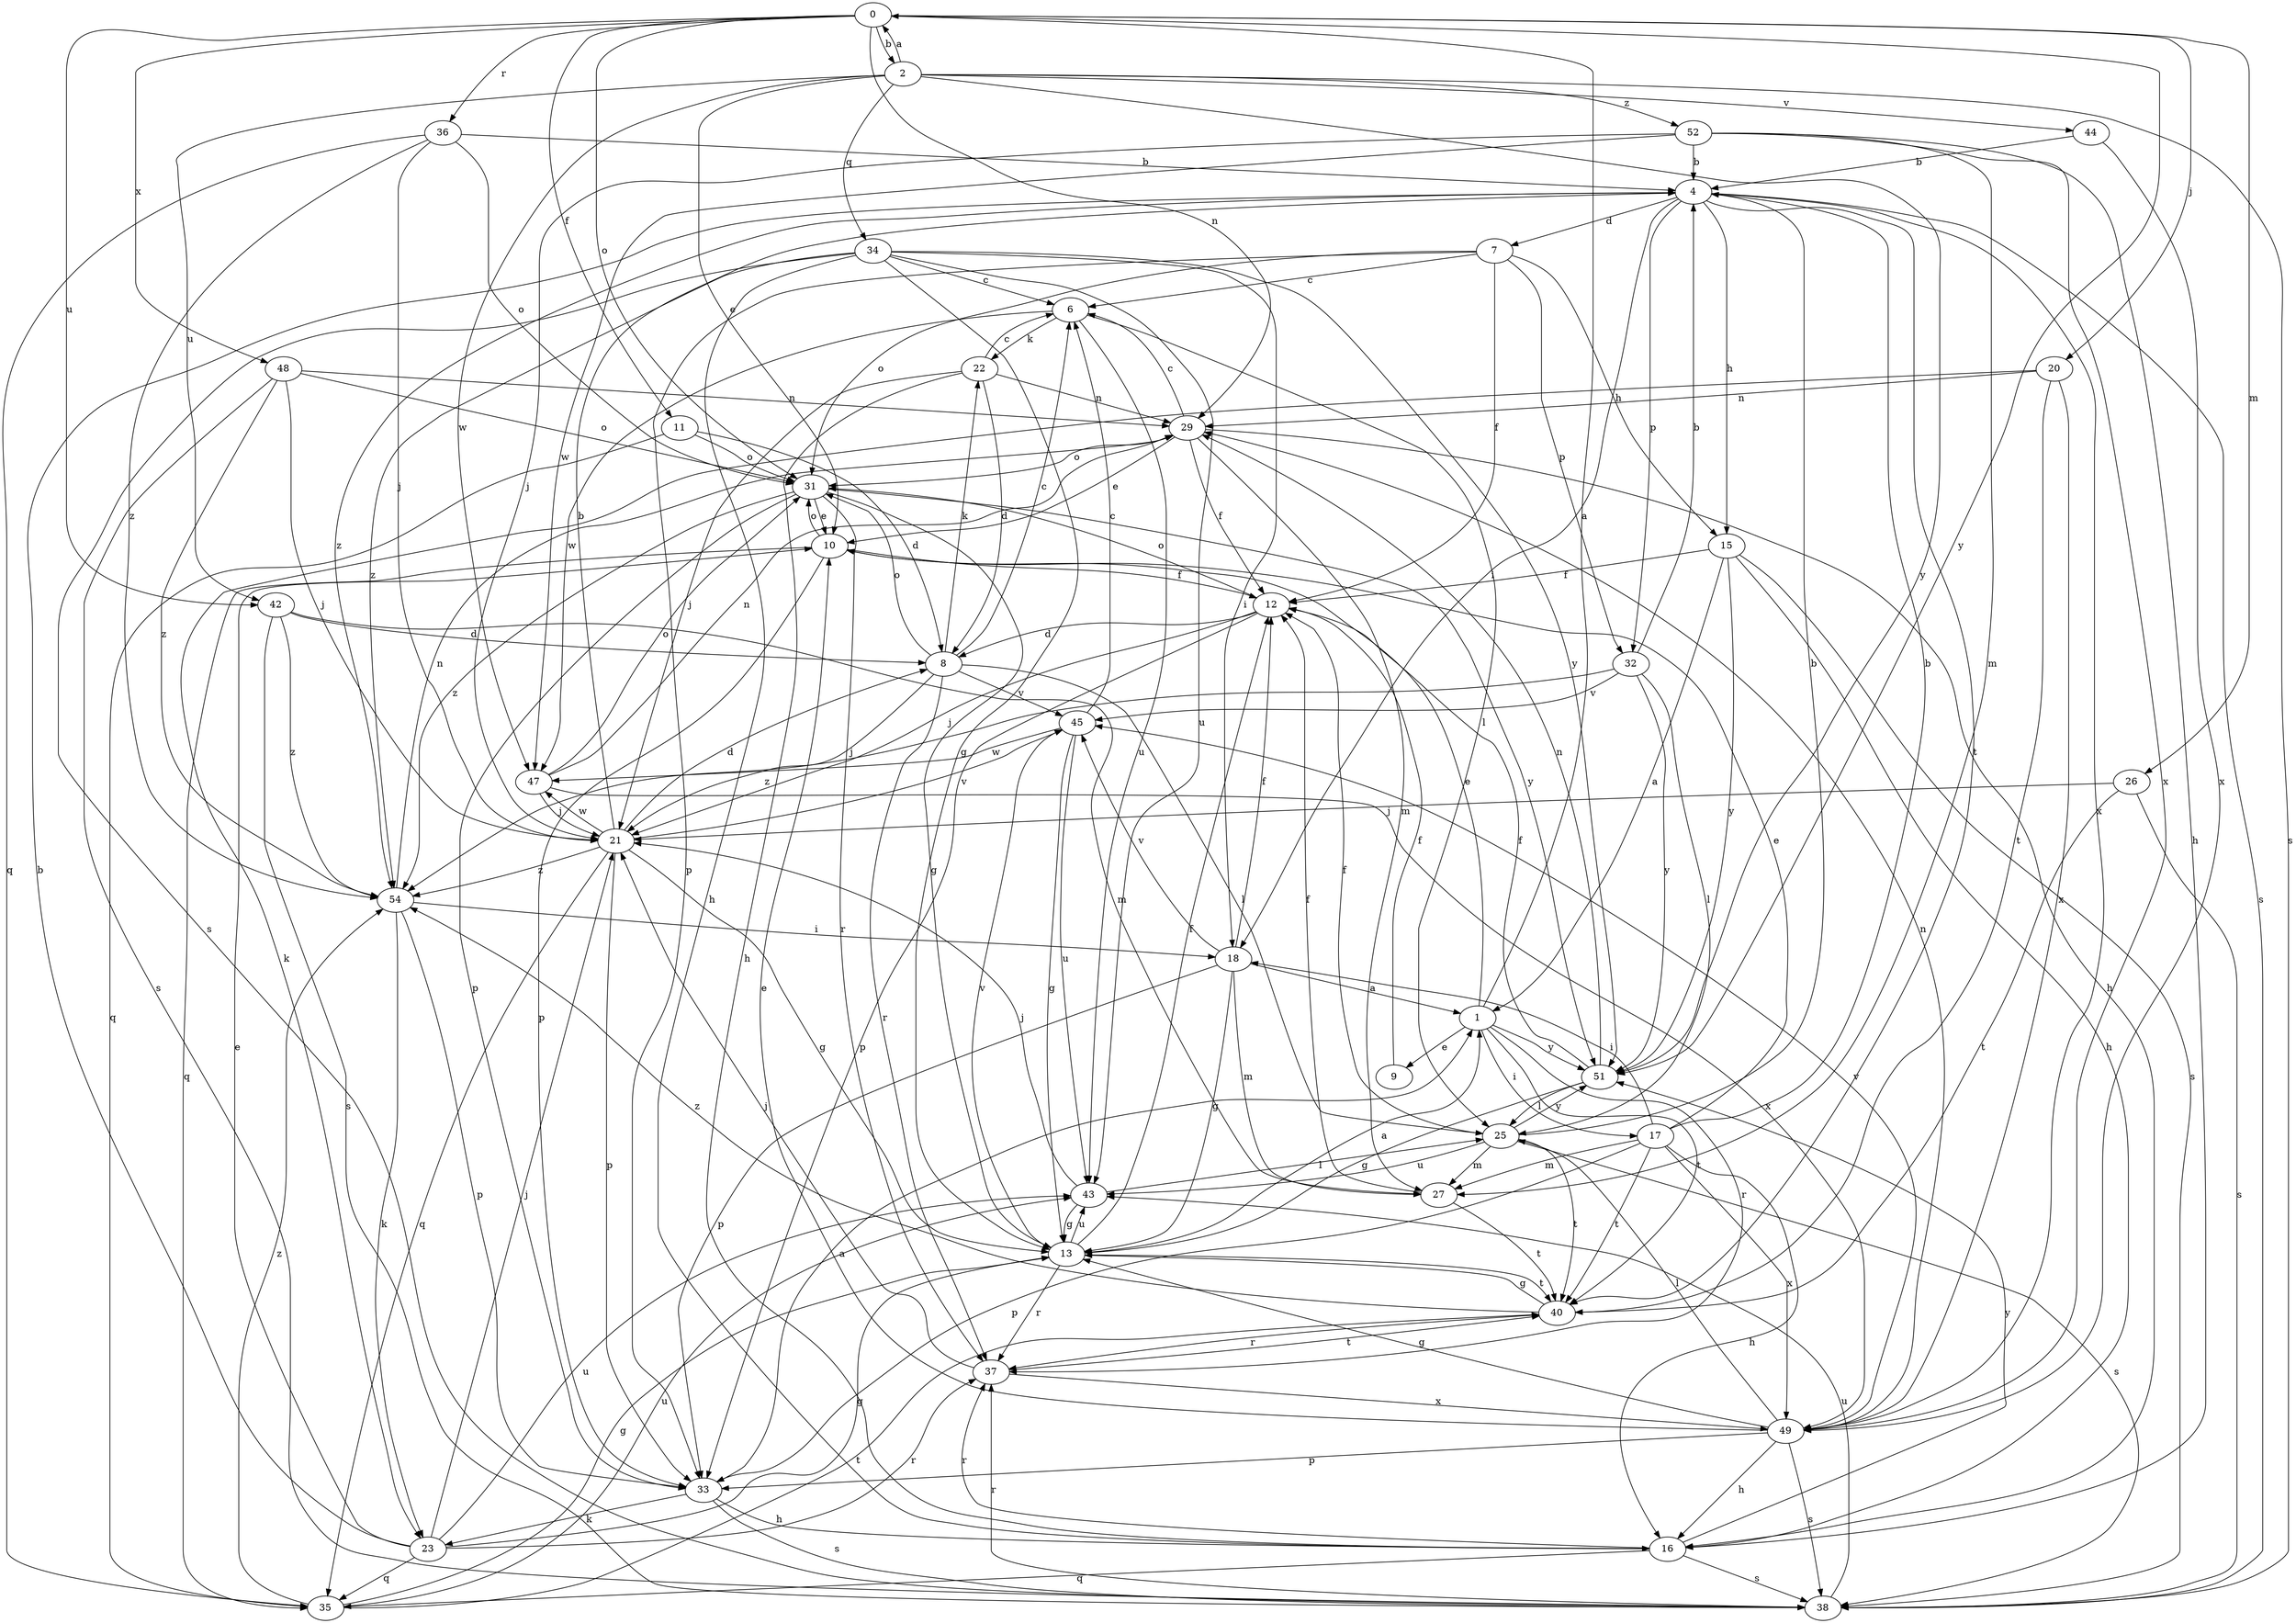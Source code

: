 strict digraph  {
0;
1;
2;
4;
6;
7;
8;
9;
10;
11;
12;
13;
15;
16;
17;
18;
20;
21;
22;
23;
25;
26;
27;
29;
31;
32;
33;
34;
35;
36;
37;
38;
40;
42;
43;
44;
45;
47;
48;
49;
51;
52;
54;
0 -> 2  [label=b];
0 -> 11  [label=f];
0 -> 20  [label=j];
0 -> 26  [label=m];
0 -> 29  [label=n];
0 -> 31  [label=o];
0 -> 36  [label=r];
0 -> 42  [label=u];
0 -> 48  [label=x];
0 -> 51  [label=y];
1 -> 0  [label=a];
1 -> 9  [label=e];
1 -> 10  [label=e];
1 -> 17  [label=i];
1 -> 37  [label=r];
1 -> 40  [label=t];
1 -> 51  [label=y];
2 -> 0  [label=a];
2 -> 10  [label=e];
2 -> 34  [label=q];
2 -> 38  [label=s];
2 -> 42  [label=u];
2 -> 44  [label=v];
2 -> 47  [label=w];
2 -> 51  [label=y];
2 -> 52  [label=z];
4 -> 7  [label=d];
4 -> 15  [label=h];
4 -> 18  [label=i];
4 -> 32  [label=p];
4 -> 38  [label=s];
4 -> 40  [label=t];
4 -> 49  [label=x];
4 -> 54  [label=z];
6 -> 22  [label=k];
6 -> 25  [label=l];
6 -> 43  [label=u];
6 -> 47  [label=w];
7 -> 6  [label=c];
7 -> 12  [label=f];
7 -> 15  [label=h];
7 -> 31  [label=o];
7 -> 32  [label=p];
7 -> 33  [label=p];
8 -> 6  [label=c];
8 -> 21  [label=j];
8 -> 22  [label=k];
8 -> 25  [label=l];
8 -> 31  [label=o];
8 -> 37  [label=r];
8 -> 45  [label=v];
9 -> 12  [label=f];
10 -> 12  [label=f];
10 -> 31  [label=o];
10 -> 33  [label=p];
10 -> 35  [label=q];
11 -> 8  [label=d];
11 -> 31  [label=o];
11 -> 35  [label=q];
12 -> 8  [label=d];
12 -> 21  [label=j];
12 -> 31  [label=o];
12 -> 33  [label=p];
13 -> 1  [label=a];
13 -> 12  [label=f];
13 -> 37  [label=r];
13 -> 40  [label=t];
13 -> 43  [label=u];
13 -> 45  [label=v];
15 -> 1  [label=a];
15 -> 12  [label=f];
15 -> 16  [label=h];
15 -> 38  [label=s];
15 -> 51  [label=y];
16 -> 35  [label=q];
16 -> 37  [label=r];
16 -> 38  [label=s];
16 -> 51  [label=y];
17 -> 4  [label=b];
17 -> 10  [label=e];
17 -> 16  [label=h];
17 -> 18  [label=i];
17 -> 27  [label=m];
17 -> 33  [label=p];
17 -> 40  [label=t];
17 -> 49  [label=x];
18 -> 1  [label=a];
18 -> 12  [label=f];
18 -> 13  [label=g];
18 -> 27  [label=m];
18 -> 33  [label=p];
18 -> 45  [label=v];
20 -> 23  [label=k];
20 -> 29  [label=n];
20 -> 40  [label=t];
20 -> 49  [label=x];
21 -> 4  [label=b];
21 -> 8  [label=d];
21 -> 13  [label=g];
21 -> 33  [label=p];
21 -> 35  [label=q];
21 -> 45  [label=v];
21 -> 47  [label=w];
21 -> 54  [label=z];
22 -> 6  [label=c];
22 -> 8  [label=d];
22 -> 16  [label=h];
22 -> 21  [label=j];
22 -> 29  [label=n];
23 -> 4  [label=b];
23 -> 10  [label=e];
23 -> 13  [label=g];
23 -> 21  [label=j];
23 -> 35  [label=q];
23 -> 37  [label=r];
23 -> 43  [label=u];
25 -> 4  [label=b];
25 -> 12  [label=f];
25 -> 27  [label=m];
25 -> 38  [label=s];
25 -> 40  [label=t];
25 -> 43  [label=u];
25 -> 51  [label=y];
26 -> 21  [label=j];
26 -> 38  [label=s];
26 -> 40  [label=t];
27 -> 12  [label=f];
27 -> 40  [label=t];
29 -> 6  [label=c];
29 -> 10  [label=e];
29 -> 12  [label=f];
29 -> 16  [label=h];
29 -> 27  [label=m];
29 -> 31  [label=o];
31 -> 10  [label=e];
31 -> 13  [label=g];
31 -> 33  [label=p];
31 -> 37  [label=r];
31 -> 51  [label=y];
31 -> 54  [label=z];
32 -> 4  [label=b];
32 -> 25  [label=l];
32 -> 45  [label=v];
32 -> 51  [label=y];
32 -> 54  [label=z];
33 -> 1  [label=a];
33 -> 16  [label=h];
33 -> 23  [label=k];
33 -> 38  [label=s];
34 -> 6  [label=c];
34 -> 13  [label=g];
34 -> 16  [label=h];
34 -> 18  [label=i];
34 -> 38  [label=s];
34 -> 43  [label=u];
34 -> 51  [label=y];
34 -> 54  [label=z];
35 -> 13  [label=g];
35 -> 40  [label=t];
35 -> 43  [label=u];
35 -> 54  [label=z];
36 -> 4  [label=b];
36 -> 21  [label=j];
36 -> 31  [label=o];
36 -> 35  [label=q];
36 -> 54  [label=z];
37 -> 21  [label=j];
37 -> 40  [label=t];
37 -> 49  [label=x];
38 -> 37  [label=r];
38 -> 43  [label=u];
40 -> 13  [label=g];
40 -> 37  [label=r];
40 -> 54  [label=z];
42 -> 8  [label=d];
42 -> 27  [label=m];
42 -> 38  [label=s];
42 -> 54  [label=z];
43 -> 13  [label=g];
43 -> 21  [label=j];
43 -> 25  [label=l];
44 -> 4  [label=b];
44 -> 49  [label=x];
45 -> 6  [label=c];
45 -> 13  [label=g];
45 -> 43  [label=u];
45 -> 47  [label=w];
47 -> 21  [label=j];
47 -> 29  [label=n];
47 -> 31  [label=o];
47 -> 49  [label=x];
48 -> 21  [label=j];
48 -> 29  [label=n];
48 -> 31  [label=o];
48 -> 38  [label=s];
48 -> 54  [label=z];
49 -> 10  [label=e];
49 -> 13  [label=g];
49 -> 16  [label=h];
49 -> 25  [label=l];
49 -> 29  [label=n];
49 -> 33  [label=p];
49 -> 38  [label=s];
49 -> 45  [label=v];
51 -> 12  [label=f];
51 -> 13  [label=g];
51 -> 25  [label=l];
51 -> 29  [label=n];
52 -> 4  [label=b];
52 -> 16  [label=h];
52 -> 21  [label=j];
52 -> 27  [label=m];
52 -> 47  [label=w];
52 -> 49  [label=x];
54 -> 18  [label=i];
54 -> 23  [label=k];
54 -> 29  [label=n];
54 -> 33  [label=p];
}
